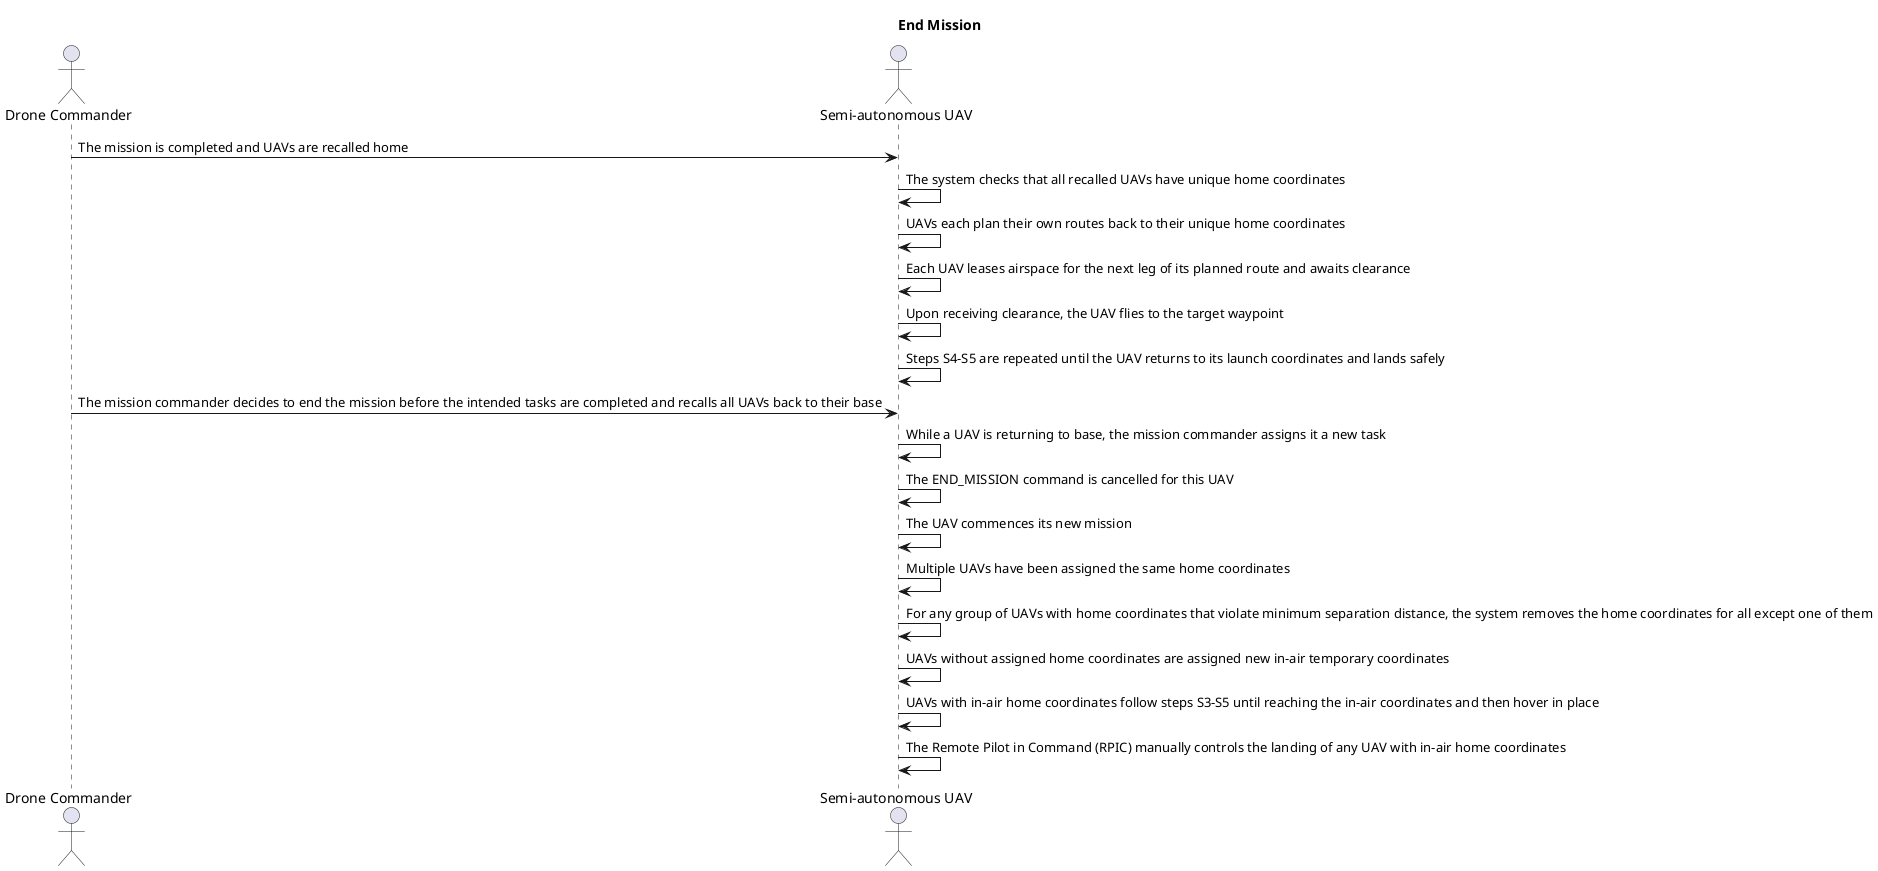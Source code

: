@startuml
title "End Mission"

actor "Drone Commander" as DC
actor "Semi-autonomous UAV" as UAV

DC -> UAV: The mission is completed and UAVs are recalled home
UAV -> UAV: The system checks that all recalled UAVs have unique home coordinates
UAV -> UAV: UAVs each plan their own routes back to their unique home coordinates
UAV -> UAV: Each UAV leases airspace for the next leg of its planned route and awaits clearance
UAV -> UAV: Upon receiving clearance, the UAV flies to the target waypoint
UAV -> UAV: Steps S4-S5 are repeated until the UAV returns to its launch coordinates and lands safely

DC -> UAV: The mission commander decides to end the mission before the intended tasks are completed and recalls all UAVs back to their base
UAV -> UAV: While a UAV is returning to base, the mission commander assigns it a new task
UAV -> UAV: The END_MISSION command is cancelled for this UAV
UAV -> UAV: The UAV commences its new mission

UAV -> UAV: Multiple UAVs have been assigned the same home coordinates
UAV -> UAV: For any group of UAVs with home coordinates that violate minimum separation distance, the system removes the home coordinates for all except one of them
UAV -> UAV: UAVs without assigned home coordinates are assigned new in-air temporary coordinates
UAV -> UAV: UAVs with in-air home coordinates follow steps S3-S5 until reaching the in-air coordinates and then hover in place
UAV -> UAV: The Remote Pilot in Command (RPIC) manually controls the landing of any UAV with in-air home coordinates
@enduml
